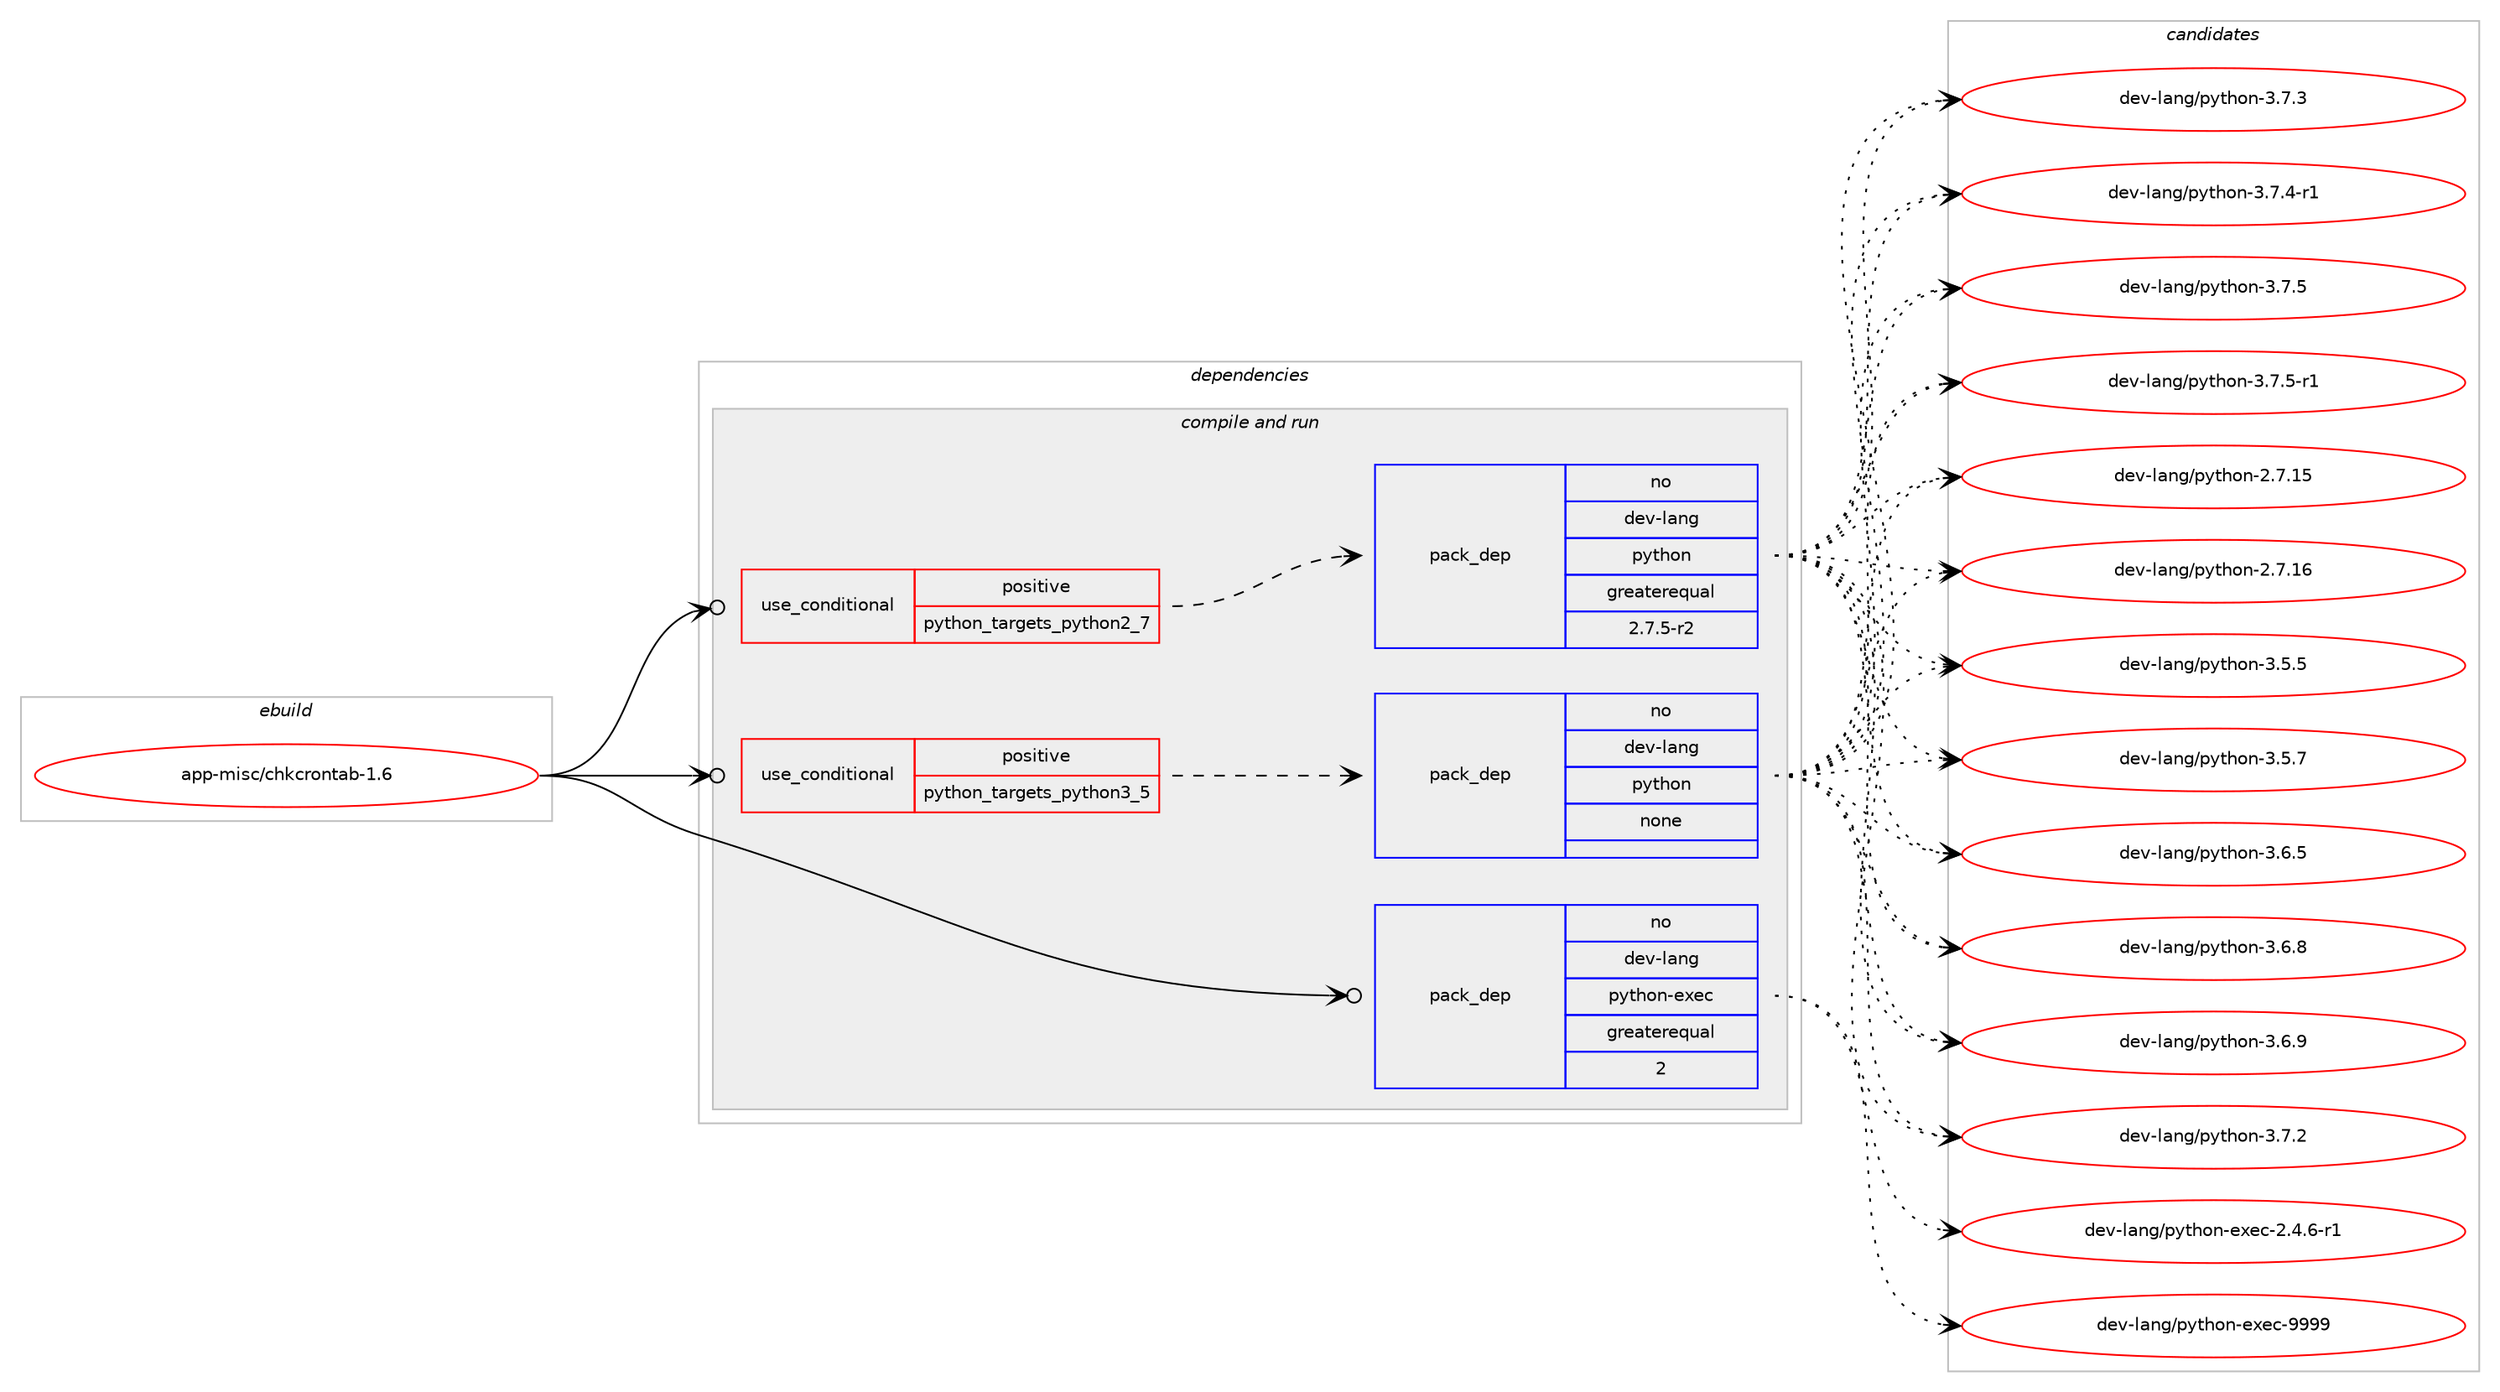 digraph prolog {

# *************
# Graph options
# *************

newrank=true;
concentrate=true;
compound=true;
graph [rankdir=LR,fontname=Helvetica,fontsize=10,ranksep=1.5];#, ranksep=2.5, nodesep=0.2];
edge  [arrowhead=vee];
node  [fontname=Helvetica,fontsize=10];

# **********
# The ebuild
# **********

subgraph cluster_leftcol {
color=gray;
rank=same;
label=<<i>ebuild</i>>;
id [label="app-misc/chkcrontab-1.6", color=red, width=4, href="../app-misc/chkcrontab-1.6.svg"];
}

# ****************
# The dependencies
# ****************

subgraph cluster_midcol {
color=gray;
label=<<i>dependencies</i>>;
subgraph cluster_compile {
fillcolor="#eeeeee";
style=filled;
label=<<i>compile</i>>;
}
subgraph cluster_compileandrun {
fillcolor="#eeeeee";
style=filled;
label=<<i>compile and run</i>>;
subgraph cond118945 {
dependency497948 [label=<<TABLE BORDER="0" CELLBORDER="1" CELLSPACING="0" CELLPADDING="4"><TR><TD ROWSPAN="3" CELLPADDING="10">use_conditional</TD></TR><TR><TD>positive</TD></TR><TR><TD>python_targets_python2_7</TD></TR></TABLE>>, shape=none, color=red];
subgraph pack370017 {
dependency497949 [label=<<TABLE BORDER="0" CELLBORDER="1" CELLSPACING="0" CELLPADDING="4" WIDTH="220"><TR><TD ROWSPAN="6" CELLPADDING="30">pack_dep</TD></TR><TR><TD WIDTH="110">no</TD></TR><TR><TD>dev-lang</TD></TR><TR><TD>python</TD></TR><TR><TD>greaterequal</TD></TR><TR><TD>2.7.5-r2</TD></TR></TABLE>>, shape=none, color=blue];
}
dependency497948:e -> dependency497949:w [weight=20,style="dashed",arrowhead="vee"];
}
id:e -> dependency497948:w [weight=20,style="solid",arrowhead="odotvee"];
subgraph cond118946 {
dependency497950 [label=<<TABLE BORDER="0" CELLBORDER="1" CELLSPACING="0" CELLPADDING="4"><TR><TD ROWSPAN="3" CELLPADDING="10">use_conditional</TD></TR><TR><TD>positive</TD></TR><TR><TD>python_targets_python3_5</TD></TR></TABLE>>, shape=none, color=red];
subgraph pack370018 {
dependency497951 [label=<<TABLE BORDER="0" CELLBORDER="1" CELLSPACING="0" CELLPADDING="4" WIDTH="220"><TR><TD ROWSPAN="6" CELLPADDING="30">pack_dep</TD></TR><TR><TD WIDTH="110">no</TD></TR><TR><TD>dev-lang</TD></TR><TR><TD>python</TD></TR><TR><TD>none</TD></TR><TR><TD></TD></TR></TABLE>>, shape=none, color=blue];
}
dependency497950:e -> dependency497951:w [weight=20,style="dashed",arrowhead="vee"];
}
id:e -> dependency497950:w [weight=20,style="solid",arrowhead="odotvee"];
subgraph pack370019 {
dependency497952 [label=<<TABLE BORDER="0" CELLBORDER="1" CELLSPACING="0" CELLPADDING="4" WIDTH="220"><TR><TD ROWSPAN="6" CELLPADDING="30">pack_dep</TD></TR><TR><TD WIDTH="110">no</TD></TR><TR><TD>dev-lang</TD></TR><TR><TD>python-exec</TD></TR><TR><TD>greaterequal</TD></TR><TR><TD>2</TD></TR></TABLE>>, shape=none, color=blue];
}
id:e -> dependency497952:w [weight=20,style="solid",arrowhead="odotvee"];
}
subgraph cluster_run {
fillcolor="#eeeeee";
style=filled;
label=<<i>run</i>>;
}
}

# **************
# The candidates
# **************

subgraph cluster_choices {
rank=same;
color=gray;
label=<<i>candidates</i>>;

subgraph choice370017 {
color=black;
nodesep=1;
choice10010111845108971101034711212111610411111045504655464953 [label="dev-lang/python-2.7.15", color=red, width=4,href="../dev-lang/python-2.7.15.svg"];
choice10010111845108971101034711212111610411111045504655464954 [label="dev-lang/python-2.7.16", color=red, width=4,href="../dev-lang/python-2.7.16.svg"];
choice100101118451089711010347112121116104111110455146534653 [label="dev-lang/python-3.5.5", color=red, width=4,href="../dev-lang/python-3.5.5.svg"];
choice100101118451089711010347112121116104111110455146534655 [label="dev-lang/python-3.5.7", color=red, width=4,href="../dev-lang/python-3.5.7.svg"];
choice100101118451089711010347112121116104111110455146544653 [label="dev-lang/python-3.6.5", color=red, width=4,href="../dev-lang/python-3.6.5.svg"];
choice100101118451089711010347112121116104111110455146544656 [label="dev-lang/python-3.6.8", color=red, width=4,href="../dev-lang/python-3.6.8.svg"];
choice100101118451089711010347112121116104111110455146544657 [label="dev-lang/python-3.6.9", color=red, width=4,href="../dev-lang/python-3.6.9.svg"];
choice100101118451089711010347112121116104111110455146554650 [label="dev-lang/python-3.7.2", color=red, width=4,href="../dev-lang/python-3.7.2.svg"];
choice100101118451089711010347112121116104111110455146554651 [label="dev-lang/python-3.7.3", color=red, width=4,href="../dev-lang/python-3.7.3.svg"];
choice1001011184510897110103471121211161041111104551465546524511449 [label="dev-lang/python-3.7.4-r1", color=red, width=4,href="../dev-lang/python-3.7.4-r1.svg"];
choice100101118451089711010347112121116104111110455146554653 [label="dev-lang/python-3.7.5", color=red, width=4,href="../dev-lang/python-3.7.5.svg"];
choice1001011184510897110103471121211161041111104551465546534511449 [label="dev-lang/python-3.7.5-r1", color=red, width=4,href="../dev-lang/python-3.7.5-r1.svg"];
dependency497949:e -> choice10010111845108971101034711212111610411111045504655464953:w [style=dotted,weight="100"];
dependency497949:e -> choice10010111845108971101034711212111610411111045504655464954:w [style=dotted,weight="100"];
dependency497949:e -> choice100101118451089711010347112121116104111110455146534653:w [style=dotted,weight="100"];
dependency497949:e -> choice100101118451089711010347112121116104111110455146534655:w [style=dotted,weight="100"];
dependency497949:e -> choice100101118451089711010347112121116104111110455146544653:w [style=dotted,weight="100"];
dependency497949:e -> choice100101118451089711010347112121116104111110455146544656:w [style=dotted,weight="100"];
dependency497949:e -> choice100101118451089711010347112121116104111110455146544657:w [style=dotted,weight="100"];
dependency497949:e -> choice100101118451089711010347112121116104111110455146554650:w [style=dotted,weight="100"];
dependency497949:e -> choice100101118451089711010347112121116104111110455146554651:w [style=dotted,weight="100"];
dependency497949:e -> choice1001011184510897110103471121211161041111104551465546524511449:w [style=dotted,weight="100"];
dependency497949:e -> choice100101118451089711010347112121116104111110455146554653:w [style=dotted,weight="100"];
dependency497949:e -> choice1001011184510897110103471121211161041111104551465546534511449:w [style=dotted,weight="100"];
}
subgraph choice370018 {
color=black;
nodesep=1;
choice10010111845108971101034711212111610411111045504655464953 [label="dev-lang/python-2.7.15", color=red, width=4,href="../dev-lang/python-2.7.15.svg"];
choice10010111845108971101034711212111610411111045504655464954 [label="dev-lang/python-2.7.16", color=red, width=4,href="../dev-lang/python-2.7.16.svg"];
choice100101118451089711010347112121116104111110455146534653 [label="dev-lang/python-3.5.5", color=red, width=4,href="../dev-lang/python-3.5.5.svg"];
choice100101118451089711010347112121116104111110455146534655 [label="dev-lang/python-3.5.7", color=red, width=4,href="../dev-lang/python-3.5.7.svg"];
choice100101118451089711010347112121116104111110455146544653 [label="dev-lang/python-3.6.5", color=red, width=4,href="../dev-lang/python-3.6.5.svg"];
choice100101118451089711010347112121116104111110455146544656 [label="dev-lang/python-3.6.8", color=red, width=4,href="../dev-lang/python-3.6.8.svg"];
choice100101118451089711010347112121116104111110455146544657 [label="dev-lang/python-3.6.9", color=red, width=4,href="../dev-lang/python-3.6.9.svg"];
choice100101118451089711010347112121116104111110455146554650 [label="dev-lang/python-3.7.2", color=red, width=4,href="../dev-lang/python-3.7.2.svg"];
choice100101118451089711010347112121116104111110455146554651 [label="dev-lang/python-3.7.3", color=red, width=4,href="../dev-lang/python-3.7.3.svg"];
choice1001011184510897110103471121211161041111104551465546524511449 [label="dev-lang/python-3.7.4-r1", color=red, width=4,href="../dev-lang/python-3.7.4-r1.svg"];
choice100101118451089711010347112121116104111110455146554653 [label="dev-lang/python-3.7.5", color=red, width=4,href="../dev-lang/python-3.7.5.svg"];
choice1001011184510897110103471121211161041111104551465546534511449 [label="dev-lang/python-3.7.5-r1", color=red, width=4,href="../dev-lang/python-3.7.5-r1.svg"];
dependency497951:e -> choice10010111845108971101034711212111610411111045504655464953:w [style=dotted,weight="100"];
dependency497951:e -> choice10010111845108971101034711212111610411111045504655464954:w [style=dotted,weight="100"];
dependency497951:e -> choice100101118451089711010347112121116104111110455146534653:w [style=dotted,weight="100"];
dependency497951:e -> choice100101118451089711010347112121116104111110455146534655:w [style=dotted,weight="100"];
dependency497951:e -> choice100101118451089711010347112121116104111110455146544653:w [style=dotted,weight="100"];
dependency497951:e -> choice100101118451089711010347112121116104111110455146544656:w [style=dotted,weight="100"];
dependency497951:e -> choice100101118451089711010347112121116104111110455146544657:w [style=dotted,weight="100"];
dependency497951:e -> choice100101118451089711010347112121116104111110455146554650:w [style=dotted,weight="100"];
dependency497951:e -> choice100101118451089711010347112121116104111110455146554651:w [style=dotted,weight="100"];
dependency497951:e -> choice1001011184510897110103471121211161041111104551465546524511449:w [style=dotted,weight="100"];
dependency497951:e -> choice100101118451089711010347112121116104111110455146554653:w [style=dotted,weight="100"];
dependency497951:e -> choice1001011184510897110103471121211161041111104551465546534511449:w [style=dotted,weight="100"];
}
subgraph choice370019 {
color=black;
nodesep=1;
choice10010111845108971101034711212111610411111045101120101994550465246544511449 [label="dev-lang/python-exec-2.4.6-r1", color=red, width=4,href="../dev-lang/python-exec-2.4.6-r1.svg"];
choice10010111845108971101034711212111610411111045101120101994557575757 [label="dev-lang/python-exec-9999", color=red, width=4,href="../dev-lang/python-exec-9999.svg"];
dependency497952:e -> choice10010111845108971101034711212111610411111045101120101994550465246544511449:w [style=dotted,weight="100"];
dependency497952:e -> choice10010111845108971101034711212111610411111045101120101994557575757:w [style=dotted,weight="100"];
}
}

}
